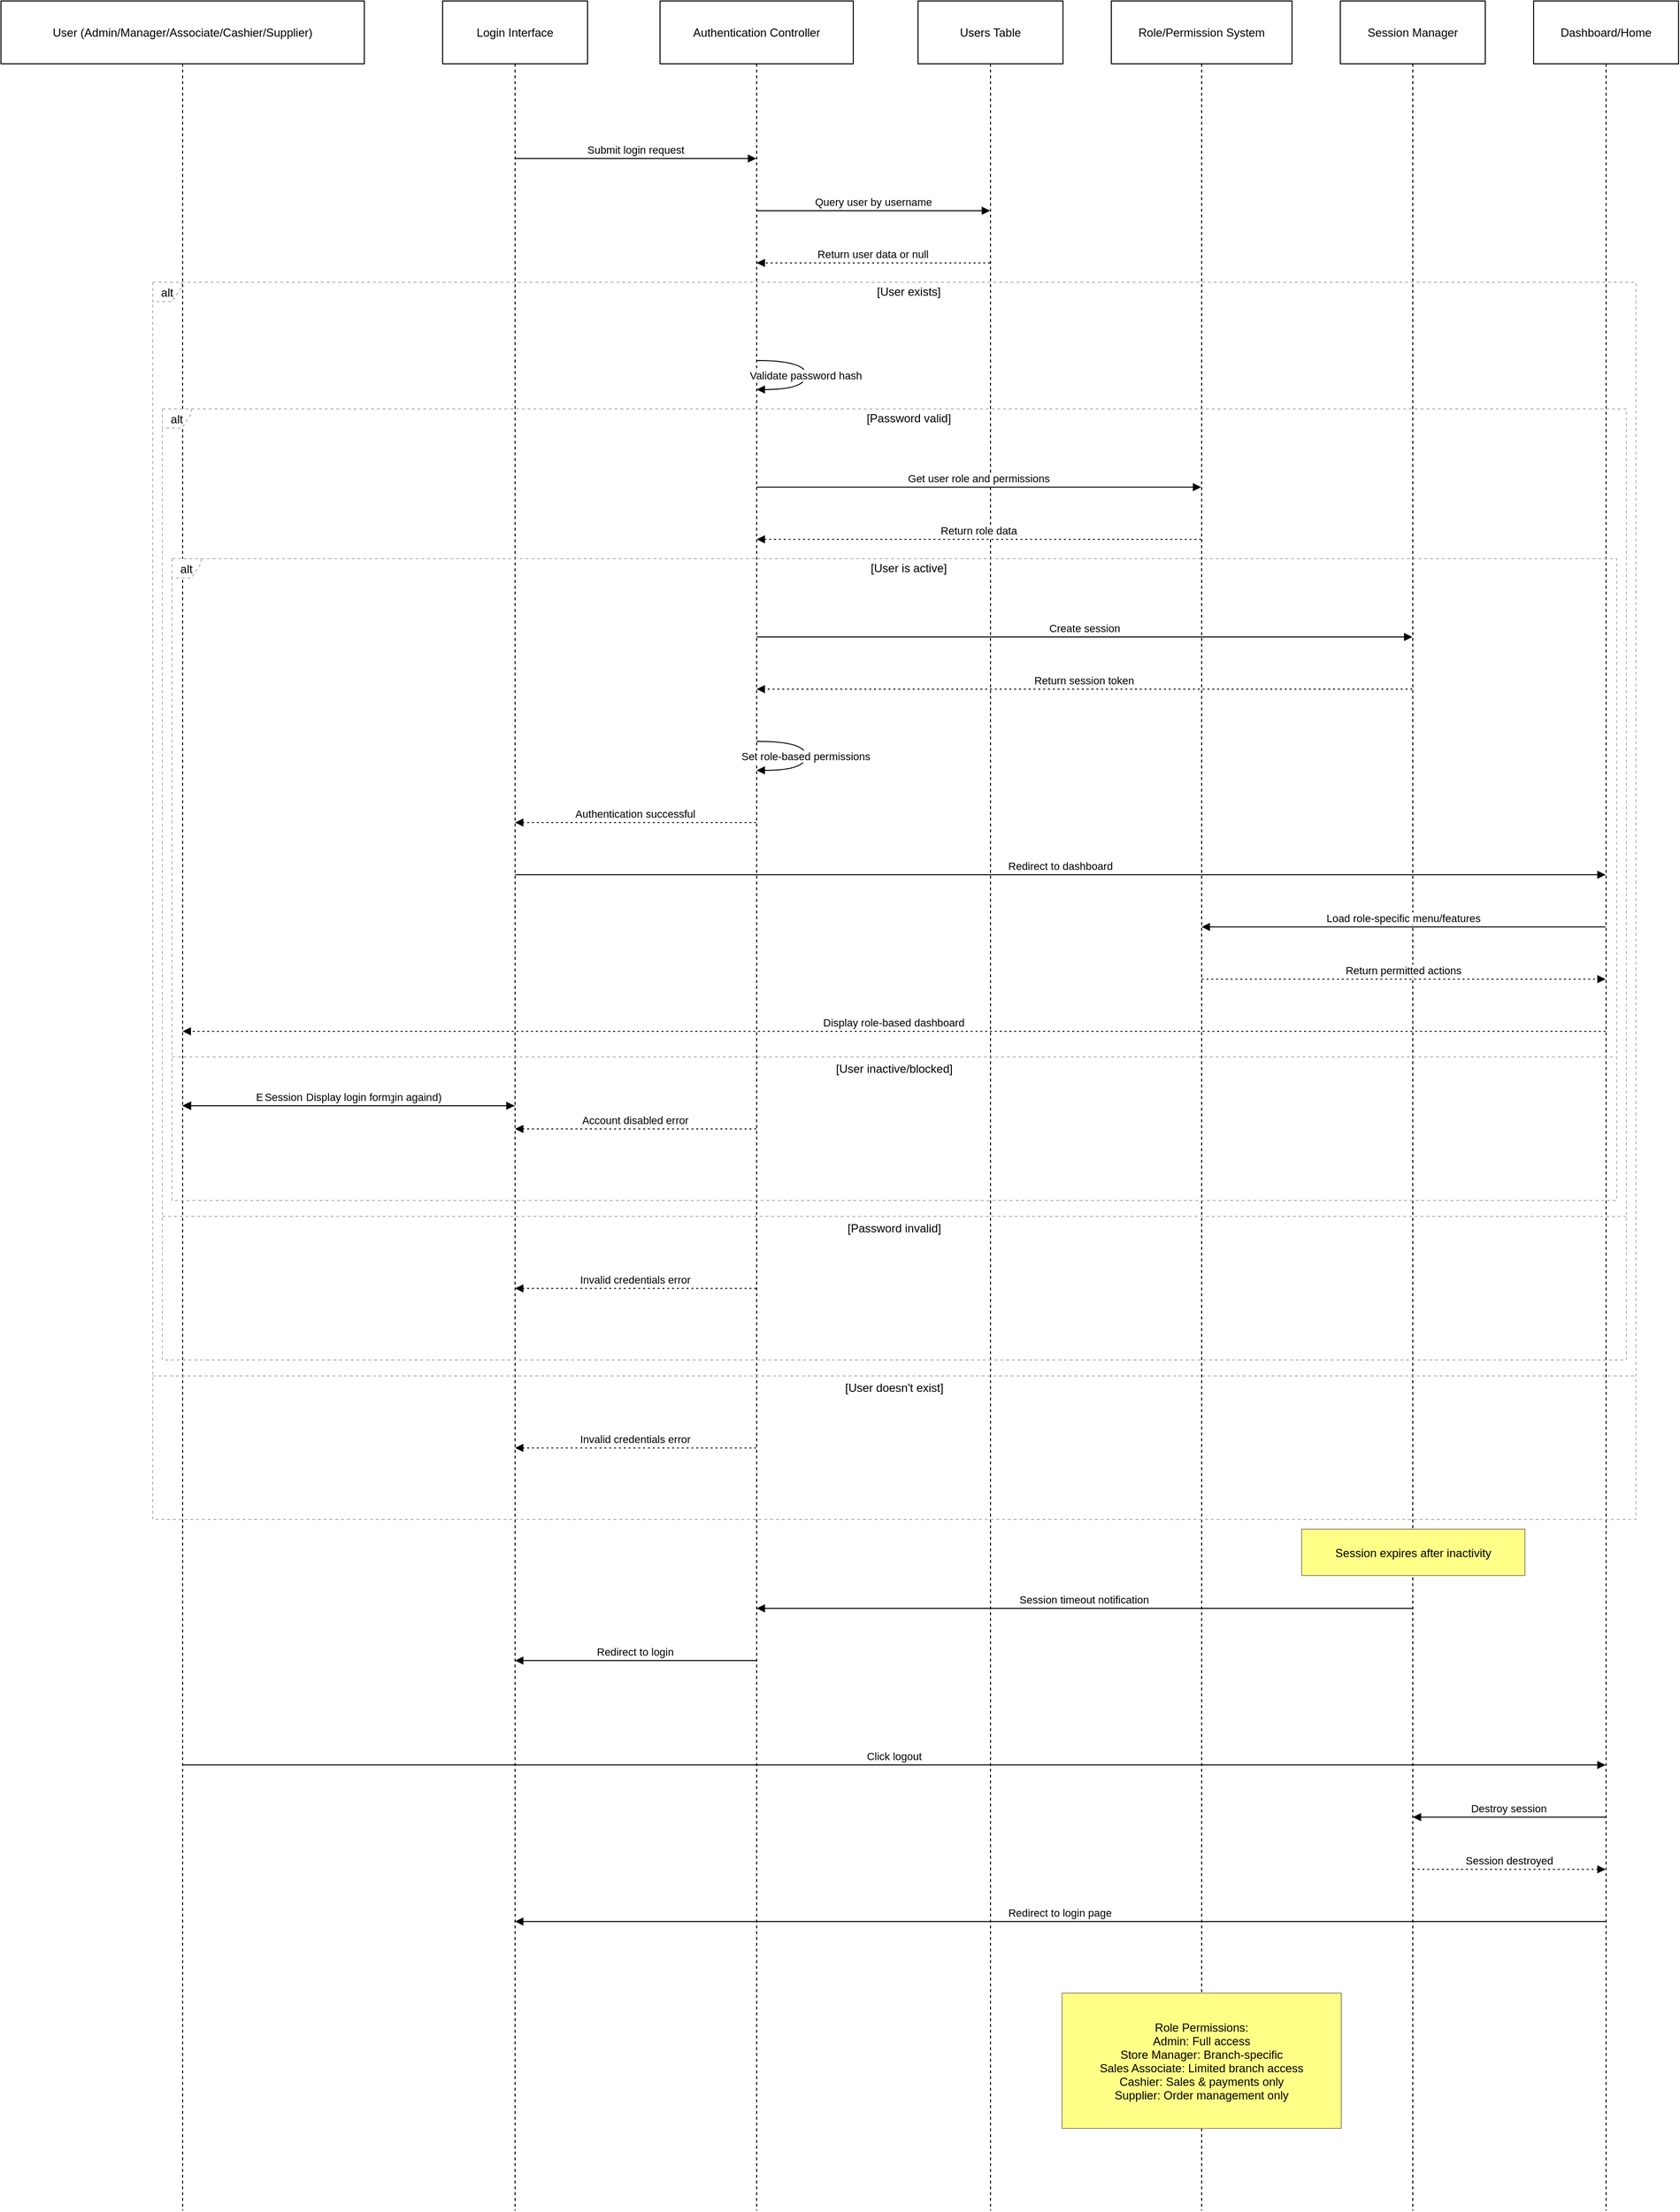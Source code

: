 <mxfile version="24.7.17">
  <diagram name="Page-1" id="MCYPz-Xu7FjfaQL5rrwA">
    <mxGraphModel dx="1358" dy="654" grid="1" gridSize="10" guides="1" tooltips="1" connect="1" arrows="1" fold="1" page="1" pageScale="1" pageWidth="850" pageHeight="1100" math="0" shadow="0">
      <root>
        <mxCell id="0" />
        <mxCell id="1" parent="0" />
        <mxCell id="BILgD8TYkP4pTrTiqMYU-1" value="User (Admin/Manager/Associate/Cashier/Supplier)" style="shape=umlLifeline;perimeter=lifelinePerimeter;whiteSpace=wrap;container=1;dropTarget=0;collapsible=0;recursiveResize=0;outlineConnect=0;portConstraint=eastwest;newEdgeStyle={&quot;edgeStyle&quot;:&quot;elbowEdgeStyle&quot;,&quot;elbow&quot;:&quot;vertical&quot;,&quot;curved&quot;:0,&quot;rounded&quot;:0};size=65;" vertex="1" parent="1">
          <mxGeometry x="20" y="20" width="376" height="2286" as="geometry" />
        </mxCell>
        <mxCell id="BILgD8TYkP4pTrTiqMYU-2" value="Login Interface" style="shape=umlLifeline;perimeter=lifelinePerimeter;whiteSpace=wrap;container=1;dropTarget=0;collapsible=0;recursiveResize=0;outlineConnect=0;portConstraint=eastwest;newEdgeStyle={&quot;edgeStyle&quot;:&quot;elbowEdgeStyle&quot;,&quot;elbow&quot;:&quot;vertical&quot;,&quot;curved&quot;:0,&quot;rounded&quot;:0};size=65;" vertex="1" parent="1">
          <mxGeometry x="477" y="20" width="150" height="2286" as="geometry" />
        </mxCell>
        <mxCell id="BILgD8TYkP4pTrTiqMYU-3" value="Authentication Controller" style="shape=umlLifeline;perimeter=lifelinePerimeter;whiteSpace=wrap;container=1;dropTarget=0;collapsible=0;recursiveResize=0;outlineConnect=0;portConstraint=eastwest;newEdgeStyle={&quot;edgeStyle&quot;:&quot;elbowEdgeStyle&quot;,&quot;elbow&quot;:&quot;vertical&quot;,&quot;curved&quot;:0,&quot;rounded&quot;:0};size=65;" vertex="1" parent="1">
          <mxGeometry x="702" y="20" width="200" height="2286" as="geometry" />
        </mxCell>
        <mxCell id="BILgD8TYkP4pTrTiqMYU-4" value="Users Table" style="shape=umlLifeline;perimeter=lifelinePerimeter;whiteSpace=wrap;container=1;dropTarget=0;collapsible=0;recursiveResize=0;outlineConnect=0;portConstraint=eastwest;newEdgeStyle={&quot;edgeStyle&quot;:&quot;elbowEdgeStyle&quot;,&quot;elbow&quot;:&quot;vertical&quot;,&quot;curved&quot;:0,&quot;rounded&quot;:0};size=65;" vertex="1" parent="1">
          <mxGeometry x="969" y="20" width="150" height="2286" as="geometry" />
        </mxCell>
        <mxCell id="BILgD8TYkP4pTrTiqMYU-5" value="Role/Permission System" style="shape=umlLifeline;perimeter=lifelinePerimeter;whiteSpace=wrap;container=1;dropTarget=0;collapsible=0;recursiveResize=0;outlineConnect=0;portConstraint=eastwest;newEdgeStyle={&quot;edgeStyle&quot;:&quot;elbowEdgeStyle&quot;,&quot;elbow&quot;:&quot;vertical&quot;,&quot;curved&quot;:0,&quot;rounded&quot;:0};size=65;" vertex="1" parent="1">
          <mxGeometry x="1169" y="20" width="187" height="2286" as="geometry" />
        </mxCell>
        <mxCell id="BILgD8TYkP4pTrTiqMYU-6" value="Session Manager" style="shape=umlLifeline;perimeter=lifelinePerimeter;whiteSpace=wrap;container=1;dropTarget=0;collapsible=0;recursiveResize=0;outlineConnect=0;portConstraint=eastwest;newEdgeStyle={&quot;edgeStyle&quot;:&quot;elbowEdgeStyle&quot;,&quot;elbow&quot;:&quot;vertical&quot;,&quot;curved&quot;:0,&quot;rounded&quot;:0};size=65;" vertex="1" parent="1">
          <mxGeometry x="1406" y="20" width="150" height="2286" as="geometry" />
        </mxCell>
        <mxCell id="BILgD8TYkP4pTrTiqMYU-7" value="Dashboard/Home" style="shape=umlLifeline;perimeter=lifelinePerimeter;whiteSpace=wrap;container=1;dropTarget=0;collapsible=0;recursiveResize=0;outlineConnect=0;portConstraint=eastwest;newEdgeStyle={&quot;edgeStyle&quot;:&quot;elbowEdgeStyle&quot;,&quot;elbow&quot;:&quot;vertical&quot;,&quot;curved&quot;:0,&quot;rounded&quot;:0};size=65;" vertex="1" parent="1">
          <mxGeometry x="1606" y="20" width="150" height="2286" as="geometry" />
        </mxCell>
        <mxCell id="BILgD8TYkP4pTrTiqMYU-8" value="alt" style="shape=umlFrame;dashed=1;pointerEvents=0;dropTarget=0;strokeColor=#B3B3B3;height=20;width=30" vertex="1" parent="1">
          <mxGeometry x="197" y="597" width="1495" height="664" as="geometry" />
        </mxCell>
        <mxCell id="BILgD8TYkP4pTrTiqMYU-9" value="[User is active]" style="text;strokeColor=none;fillColor=none;align=center;verticalAlign=middle;whiteSpace=wrap;" vertex="1" parent="BILgD8TYkP4pTrTiqMYU-8">
          <mxGeometry x="30" width="1465" height="20" as="geometry" />
        </mxCell>
        <mxCell id="BILgD8TYkP4pTrTiqMYU-10" value="[User inactive/blocked]" style="shape=line;dashed=1;whiteSpace=wrap;verticalAlign=top;labelPosition=center;verticalLabelPosition=middle;align=center;strokeColor=#B3B3B3;" vertex="1" parent="BILgD8TYkP4pTrTiqMYU-8">
          <mxGeometry y="514" width="1495" height="3" as="geometry" />
        </mxCell>
        <mxCell id="BILgD8TYkP4pTrTiqMYU-11" value="alt" style="shape=umlFrame;dashed=1;pointerEvents=0;dropTarget=0;strokeColor=#B3B3B3;height=20;width=30" vertex="1" parent="1">
          <mxGeometry x="187" y="442" width="1515" height="984" as="geometry" />
        </mxCell>
        <mxCell id="BILgD8TYkP4pTrTiqMYU-12" value="[Password valid]" style="text;strokeColor=none;fillColor=none;align=center;verticalAlign=middle;whiteSpace=wrap;" vertex="1" parent="BILgD8TYkP4pTrTiqMYU-11">
          <mxGeometry x="30" width="1485" height="20" as="geometry" />
        </mxCell>
        <mxCell id="BILgD8TYkP4pTrTiqMYU-13" value="[Password invalid]" style="shape=line;dashed=1;whiteSpace=wrap;verticalAlign=top;labelPosition=center;verticalLabelPosition=middle;align=center;strokeColor=#B3B3B3;" vertex="1" parent="BILgD8TYkP4pTrTiqMYU-11">
          <mxGeometry y="834" width="1515" height="3" as="geometry" />
        </mxCell>
        <mxCell id="BILgD8TYkP4pTrTiqMYU-14" value="alt" style="shape=umlFrame;dashed=1;pointerEvents=0;dropTarget=0;strokeColor=#B3B3B3;height=20;width=30" vertex="1" parent="1">
          <mxGeometry x="177" y="311" width="1535" height="1280" as="geometry" />
        </mxCell>
        <mxCell id="BILgD8TYkP4pTrTiqMYU-15" value="[User exists]" style="text;strokeColor=none;fillColor=none;align=center;verticalAlign=middle;whiteSpace=wrap;" vertex="1" parent="BILgD8TYkP4pTrTiqMYU-14">
          <mxGeometry x="30" width="1505" height="20" as="geometry" />
        </mxCell>
        <mxCell id="BILgD8TYkP4pTrTiqMYU-16" value="[User doesn&#39;t exist]" style="shape=line;dashed=1;whiteSpace=wrap;verticalAlign=top;labelPosition=center;verticalLabelPosition=middle;align=center;strokeColor=#B3B3B3;" vertex="1" parent="BILgD8TYkP4pTrTiqMYU-14">
          <mxGeometry y="1130" width="1535" height="3" as="geometry" />
        </mxCell>
        <mxCell id="BILgD8TYkP4pTrTiqMYU-17" value="Enter credentials (username/password)" style="verticalAlign=bottom;edgeStyle=elbowEdgeStyle;elbow=vertical;curved=0;rounded=0;endArrow=block;" edge="1" parent="1" source="BILgD8TYkP4pTrTiqMYU-1" target="BILgD8TYkP4pTrTiqMYU-2">
          <mxGeometry relative="1" as="geometry">
            <Array as="points">
              <mxPoint x="389" y="129" />
            </Array>
          </mxGeometry>
        </mxCell>
        <mxCell id="BILgD8TYkP4pTrTiqMYU-18" value="Submit login request" style="verticalAlign=bottom;edgeStyle=elbowEdgeStyle;elbow=vertical;curved=0;rounded=0;endArrow=block;" edge="1" parent="1" source="BILgD8TYkP4pTrTiqMYU-2" target="BILgD8TYkP4pTrTiqMYU-3">
          <mxGeometry relative="1" as="geometry">
            <Array as="points">
              <mxPoint x="686" y="183" />
            </Array>
          </mxGeometry>
        </mxCell>
        <mxCell id="BILgD8TYkP4pTrTiqMYU-19" value="Query user by username" style="verticalAlign=bottom;edgeStyle=elbowEdgeStyle;elbow=vertical;curved=0;rounded=0;endArrow=block;" edge="1" parent="1" source="BILgD8TYkP4pTrTiqMYU-3" target="BILgD8TYkP4pTrTiqMYU-4">
          <mxGeometry relative="1" as="geometry">
            <Array as="points">
              <mxPoint x="932" y="237" />
            </Array>
          </mxGeometry>
        </mxCell>
        <mxCell id="BILgD8TYkP4pTrTiqMYU-20" value="Return user data or null" style="verticalAlign=bottom;edgeStyle=elbowEdgeStyle;elbow=vertical;curved=0;rounded=0;dashed=1;dashPattern=2 3;endArrow=block;" edge="1" parent="1" source="BILgD8TYkP4pTrTiqMYU-4" target="BILgD8TYkP4pTrTiqMYU-3">
          <mxGeometry relative="1" as="geometry">
            <Array as="points">
              <mxPoint x="935" y="291" />
            </Array>
          </mxGeometry>
        </mxCell>
        <mxCell id="BILgD8TYkP4pTrTiqMYU-21" value="Validate password hash" style="curved=1;endArrow=block;rounded=0;" edge="1" parent="1" source="BILgD8TYkP4pTrTiqMYU-3" target="BILgD8TYkP4pTrTiqMYU-3">
          <mxGeometry relative="1" as="geometry">
            <Array as="points">
              <mxPoint x="853" y="392" />
              <mxPoint x="853" y="422" />
            </Array>
          </mxGeometry>
        </mxCell>
        <mxCell id="BILgD8TYkP4pTrTiqMYU-22" value="Get user role and permissions" style="verticalAlign=bottom;edgeStyle=elbowEdgeStyle;elbow=vertical;curved=0;rounded=0;endArrow=block;" edge="1" parent="1" source="BILgD8TYkP4pTrTiqMYU-3" target="BILgD8TYkP4pTrTiqMYU-5">
          <mxGeometry relative="1" as="geometry">
            <Array as="points">
              <mxPoint x="1041" y="523" />
            </Array>
          </mxGeometry>
        </mxCell>
        <mxCell id="BILgD8TYkP4pTrTiqMYU-23" value="Return role data" style="verticalAlign=bottom;edgeStyle=elbowEdgeStyle;elbow=vertical;curved=0;rounded=0;dashed=1;dashPattern=2 3;endArrow=block;" edge="1" parent="1" source="BILgD8TYkP4pTrTiqMYU-5" target="BILgD8TYkP4pTrTiqMYU-3">
          <mxGeometry relative="1" as="geometry">
            <Array as="points">
              <mxPoint x="1044" y="577" />
            </Array>
          </mxGeometry>
        </mxCell>
        <mxCell id="BILgD8TYkP4pTrTiqMYU-24" value="Create session" style="verticalAlign=bottom;edgeStyle=elbowEdgeStyle;elbow=vertical;curved=0;rounded=0;endArrow=block;" edge="1" parent="1" source="BILgD8TYkP4pTrTiqMYU-3" target="BILgD8TYkP4pTrTiqMYU-6">
          <mxGeometry relative="1" as="geometry">
            <Array as="points">
              <mxPoint x="1150" y="678" />
            </Array>
          </mxGeometry>
        </mxCell>
        <mxCell id="BILgD8TYkP4pTrTiqMYU-25" value="Return session token" style="verticalAlign=bottom;edgeStyle=elbowEdgeStyle;elbow=vertical;curved=0;rounded=0;dashed=1;dashPattern=2 3;endArrow=block;" edge="1" parent="1" source="BILgD8TYkP4pTrTiqMYU-6" target="BILgD8TYkP4pTrTiqMYU-3">
          <mxGeometry relative="1" as="geometry">
            <Array as="points">
              <mxPoint x="1153" y="732" />
            </Array>
          </mxGeometry>
        </mxCell>
        <mxCell id="BILgD8TYkP4pTrTiqMYU-26" value="Set role-based permissions" style="curved=1;endArrow=block;rounded=0;" edge="1" parent="1" source="BILgD8TYkP4pTrTiqMYU-3" target="BILgD8TYkP4pTrTiqMYU-3">
          <mxGeometry relative="1" as="geometry">
            <Array as="points">
              <mxPoint x="853" y="786" />
              <mxPoint x="853" y="816" />
            </Array>
          </mxGeometry>
        </mxCell>
        <mxCell id="BILgD8TYkP4pTrTiqMYU-27" value="Authentication successful" style="verticalAlign=bottom;edgeStyle=elbowEdgeStyle;elbow=vertical;curved=0;rounded=0;dashed=1;dashPattern=2 3;endArrow=block;" edge="1" parent="1" source="BILgD8TYkP4pTrTiqMYU-3" target="BILgD8TYkP4pTrTiqMYU-2">
          <mxGeometry relative="1" as="geometry">
            <Array as="points">
              <mxPoint x="689" y="870" />
            </Array>
          </mxGeometry>
        </mxCell>
        <mxCell id="BILgD8TYkP4pTrTiqMYU-28" value="Redirect to dashboard" style="verticalAlign=bottom;edgeStyle=elbowEdgeStyle;elbow=vertical;curved=0;rounded=0;endArrow=block;" edge="1" parent="1" source="BILgD8TYkP4pTrTiqMYU-2" target="BILgD8TYkP4pTrTiqMYU-7">
          <mxGeometry relative="1" as="geometry">
            <Array as="points">
              <mxPoint x="1125" y="924" />
            </Array>
          </mxGeometry>
        </mxCell>
        <mxCell id="BILgD8TYkP4pTrTiqMYU-29" value="Load role-specific menu/features" style="verticalAlign=bottom;edgeStyle=elbowEdgeStyle;elbow=vertical;curved=0;rounded=0;endArrow=block;" edge="1" parent="1" source="BILgD8TYkP4pTrTiqMYU-7" target="BILgD8TYkP4pTrTiqMYU-5">
          <mxGeometry relative="1" as="geometry">
            <Array as="points">
              <mxPoint x="1483" y="978" />
            </Array>
          </mxGeometry>
        </mxCell>
        <mxCell id="BILgD8TYkP4pTrTiqMYU-30" value="Return permitted actions" style="verticalAlign=bottom;edgeStyle=elbowEdgeStyle;elbow=vertical;curved=0;rounded=0;dashed=1;dashPattern=2 3;endArrow=block;" edge="1" parent="1" source="BILgD8TYkP4pTrTiqMYU-5" target="BILgD8TYkP4pTrTiqMYU-7">
          <mxGeometry relative="1" as="geometry">
            <Array as="points">
              <mxPoint x="1480" y="1032" />
            </Array>
          </mxGeometry>
        </mxCell>
        <mxCell id="BILgD8TYkP4pTrTiqMYU-31" value="Display role-based dashboard" style="verticalAlign=bottom;edgeStyle=elbowEdgeStyle;elbow=vertical;curved=0;rounded=0;dashed=1;dashPattern=2 3;endArrow=block;" edge="1" parent="1" source="BILgD8TYkP4pTrTiqMYU-7" target="BILgD8TYkP4pTrTiqMYU-1">
          <mxGeometry relative="1" as="geometry">
            <Array as="points">
              <mxPoint x="956" y="1086" />
            </Array>
          </mxGeometry>
        </mxCell>
        <mxCell id="BILgD8TYkP4pTrTiqMYU-32" value="Account disabled error" style="verticalAlign=bottom;edgeStyle=elbowEdgeStyle;elbow=vertical;curved=0;rounded=0;dashed=1;dashPattern=2 3;endArrow=block;" edge="1" parent="1" source="BILgD8TYkP4pTrTiqMYU-3" target="BILgD8TYkP4pTrTiqMYU-2">
          <mxGeometry relative="1" as="geometry">
            <Array as="points">
              <mxPoint x="689" y="1187" />
            </Array>
          </mxGeometry>
        </mxCell>
        <mxCell id="BILgD8TYkP4pTrTiqMYU-33" value="Display error message" style="verticalAlign=bottom;edgeStyle=elbowEdgeStyle;elbow=vertical;curved=0;rounded=0;dashed=1;dashPattern=2 3;endArrow=block;" edge="1" parent="1" source="BILgD8TYkP4pTrTiqMYU-2" target="BILgD8TYkP4pTrTiqMYU-1">
          <mxGeometry relative="1" as="geometry">
            <Array as="points">
              <mxPoint x="392" y="1241" />
            </Array>
          </mxGeometry>
        </mxCell>
        <mxCell id="BILgD8TYkP4pTrTiqMYU-34" value="Invalid credentials error" style="verticalAlign=bottom;edgeStyle=elbowEdgeStyle;elbow=vertical;curved=0;rounded=0;dashed=1;dashPattern=2 3;endArrow=block;" edge="1" parent="1" source="BILgD8TYkP4pTrTiqMYU-3" target="BILgD8TYkP4pTrTiqMYU-2">
          <mxGeometry relative="1" as="geometry">
            <Array as="points">
              <mxPoint x="689" y="1352" />
            </Array>
          </mxGeometry>
        </mxCell>
        <mxCell id="BILgD8TYkP4pTrTiqMYU-35" value="Display error message" style="verticalAlign=bottom;edgeStyle=elbowEdgeStyle;elbow=vertical;curved=0;rounded=0;dashed=1;dashPattern=2 3;endArrow=block;" edge="1" parent="1" source="BILgD8TYkP4pTrTiqMYU-2" target="BILgD8TYkP4pTrTiqMYU-1">
          <mxGeometry relative="1" as="geometry">
            <Array as="points">
              <mxPoint x="392" y="1406" />
            </Array>
          </mxGeometry>
        </mxCell>
        <mxCell id="BILgD8TYkP4pTrTiqMYU-36" value="Invalid credentials error" style="verticalAlign=bottom;edgeStyle=elbowEdgeStyle;elbow=vertical;curved=0;rounded=0;dashed=1;dashPattern=2 3;endArrow=block;" edge="1" parent="1" source="BILgD8TYkP4pTrTiqMYU-3" target="BILgD8TYkP4pTrTiqMYU-2">
          <mxGeometry relative="1" as="geometry">
            <Array as="points">
              <mxPoint x="689" y="1517" />
            </Array>
          </mxGeometry>
        </mxCell>
        <mxCell id="BILgD8TYkP4pTrTiqMYU-37" value="Display error message" style="verticalAlign=bottom;edgeStyle=elbowEdgeStyle;elbow=vertical;curved=0;rounded=0;dashed=1;dashPattern=2 3;endArrow=block;" edge="1" parent="1" source="BILgD8TYkP4pTrTiqMYU-2" target="BILgD8TYkP4pTrTiqMYU-1">
          <mxGeometry relative="1" as="geometry">
            <Array as="points">
              <mxPoint x="392" y="1571" />
            </Array>
          </mxGeometry>
        </mxCell>
        <mxCell id="BILgD8TYkP4pTrTiqMYU-38" value="Session timeout notification" style="verticalAlign=bottom;edgeStyle=elbowEdgeStyle;elbow=vertical;curved=0;rounded=0;endArrow=block;" edge="1" parent="1" source="BILgD8TYkP4pTrTiqMYU-6" target="BILgD8TYkP4pTrTiqMYU-3">
          <mxGeometry relative="1" as="geometry">
            <Array as="points">
              <mxPoint x="1153" y="1683" />
            </Array>
          </mxGeometry>
        </mxCell>
        <mxCell id="BILgD8TYkP4pTrTiqMYU-39" value="Redirect to login" style="verticalAlign=bottom;edgeStyle=elbowEdgeStyle;elbow=vertical;curved=0;rounded=0;endArrow=block;" edge="1" parent="1" source="BILgD8TYkP4pTrTiqMYU-3" target="BILgD8TYkP4pTrTiqMYU-2">
          <mxGeometry relative="1" as="geometry">
            <Array as="points">
              <mxPoint x="689" y="1737" />
            </Array>
          </mxGeometry>
        </mxCell>
        <mxCell id="BILgD8TYkP4pTrTiqMYU-40" value="Session expired, please login again" style="verticalAlign=bottom;edgeStyle=elbowEdgeStyle;elbow=vertical;curved=0;rounded=0;dashed=1;dashPattern=2 3;endArrow=block;" edge="1" parent="1" source="BILgD8TYkP4pTrTiqMYU-2" target="BILgD8TYkP4pTrTiqMYU-1">
          <mxGeometry relative="1" as="geometry">
            <Array as="points">
              <mxPoint x="392" y="1791" />
            </Array>
          </mxGeometry>
        </mxCell>
        <mxCell id="BILgD8TYkP4pTrTiqMYU-41" value="Click logout" style="verticalAlign=bottom;edgeStyle=elbowEdgeStyle;elbow=vertical;curved=0;rounded=0;endArrow=block;" edge="1" parent="1" source="BILgD8TYkP4pTrTiqMYU-1" target="BILgD8TYkP4pTrTiqMYU-7">
          <mxGeometry relative="1" as="geometry">
            <Array as="points">
              <mxPoint x="953" y="1845" />
            </Array>
          </mxGeometry>
        </mxCell>
        <mxCell id="BILgD8TYkP4pTrTiqMYU-42" value="Destroy session" style="verticalAlign=bottom;edgeStyle=elbowEdgeStyle;elbow=vertical;curved=0;rounded=0;endArrow=block;" edge="1" parent="1" source="BILgD8TYkP4pTrTiqMYU-7" target="BILgD8TYkP4pTrTiqMYU-6">
          <mxGeometry relative="1" as="geometry">
            <Array as="points">
              <mxPoint x="1593" y="1899" />
            </Array>
          </mxGeometry>
        </mxCell>
        <mxCell id="BILgD8TYkP4pTrTiqMYU-43" value="Session destroyed" style="verticalAlign=bottom;edgeStyle=elbowEdgeStyle;elbow=vertical;curved=0;rounded=0;dashed=1;dashPattern=2 3;endArrow=block;" edge="1" parent="1" source="BILgD8TYkP4pTrTiqMYU-6" target="BILgD8TYkP4pTrTiqMYU-7">
          <mxGeometry relative="1" as="geometry">
            <Array as="points">
              <mxPoint x="1590" y="1953" />
            </Array>
          </mxGeometry>
        </mxCell>
        <mxCell id="BILgD8TYkP4pTrTiqMYU-44" value="Redirect to login page" style="verticalAlign=bottom;edgeStyle=elbowEdgeStyle;elbow=vertical;curved=0;rounded=0;endArrow=block;" edge="1" parent="1" source="BILgD8TYkP4pTrTiqMYU-7" target="BILgD8TYkP4pTrTiqMYU-2">
          <mxGeometry relative="1" as="geometry">
            <Array as="points">
              <mxPoint x="1128" y="2007" />
            </Array>
          </mxGeometry>
        </mxCell>
        <mxCell id="BILgD8TYkP4pTrTiqMYU-45" value="Display login form" style="verticalAlign=bottom;edgeStyle=elbowEdgeStyle;elbow=vertical;curved=0;rounded=0;dashed=1;dashPattern=2 3;endArrow=block;" edge="1" parent="1" source="BILgD8TYkP4pTrTiqMYU-2" target="BILgD8TYkP4pTrTiqMYU-1">
          <mxGeometry relative="1" as="geometry">
            <Array as="points">
              <mxPoint x="392" y="2061" />
            </Array>
          </mxGeometry>
        </mxCell>
        <mxCell id="BILgD8TYkP4pTrTiqMYU-46" value="Session expires after inactivity" style="fillColor=#ffff88;strokeColor=#9E916F;" vertex="1" parent="1">
          <mxGeometry x="1366" y="1601" width="231" height="48" as="geometry" />
        </mxCell>
        <mxCell id="BILgD8TYkP4pTrTiqMYU-47" value="Role Permissions:&#xa;Admin: Full access&#xa;Store Manager: Branch-specific&#xa;Sales Associate: Limited branch access&#xa;Cashier: Sales &amp; payments only&#xa;Supplier: Order management only" style="fillColor=#ffff88;strokeColor=#9E916F;" vertex="1" parent="1">
          <mxGeometry x="1118" y="2081" width="289" height="140" as="geometry" />
        </mxCell>
      </root>
    </mxGraphModel>
  </diagram>
</mxfile>
